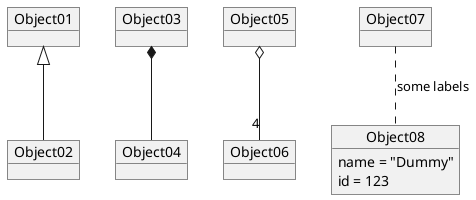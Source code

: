 @startuml

object Object01
object Object02
object Object03
object Object04
object Object05
object Object06
object Object07
object Object08
Object08 : name = "Dummy"
Object08 : id = 123

Object01 <|-- Object02
Object03 *-- Object04
Object05 o-- "4" Object06
Object07 .. Object08 : some labels

@enduml